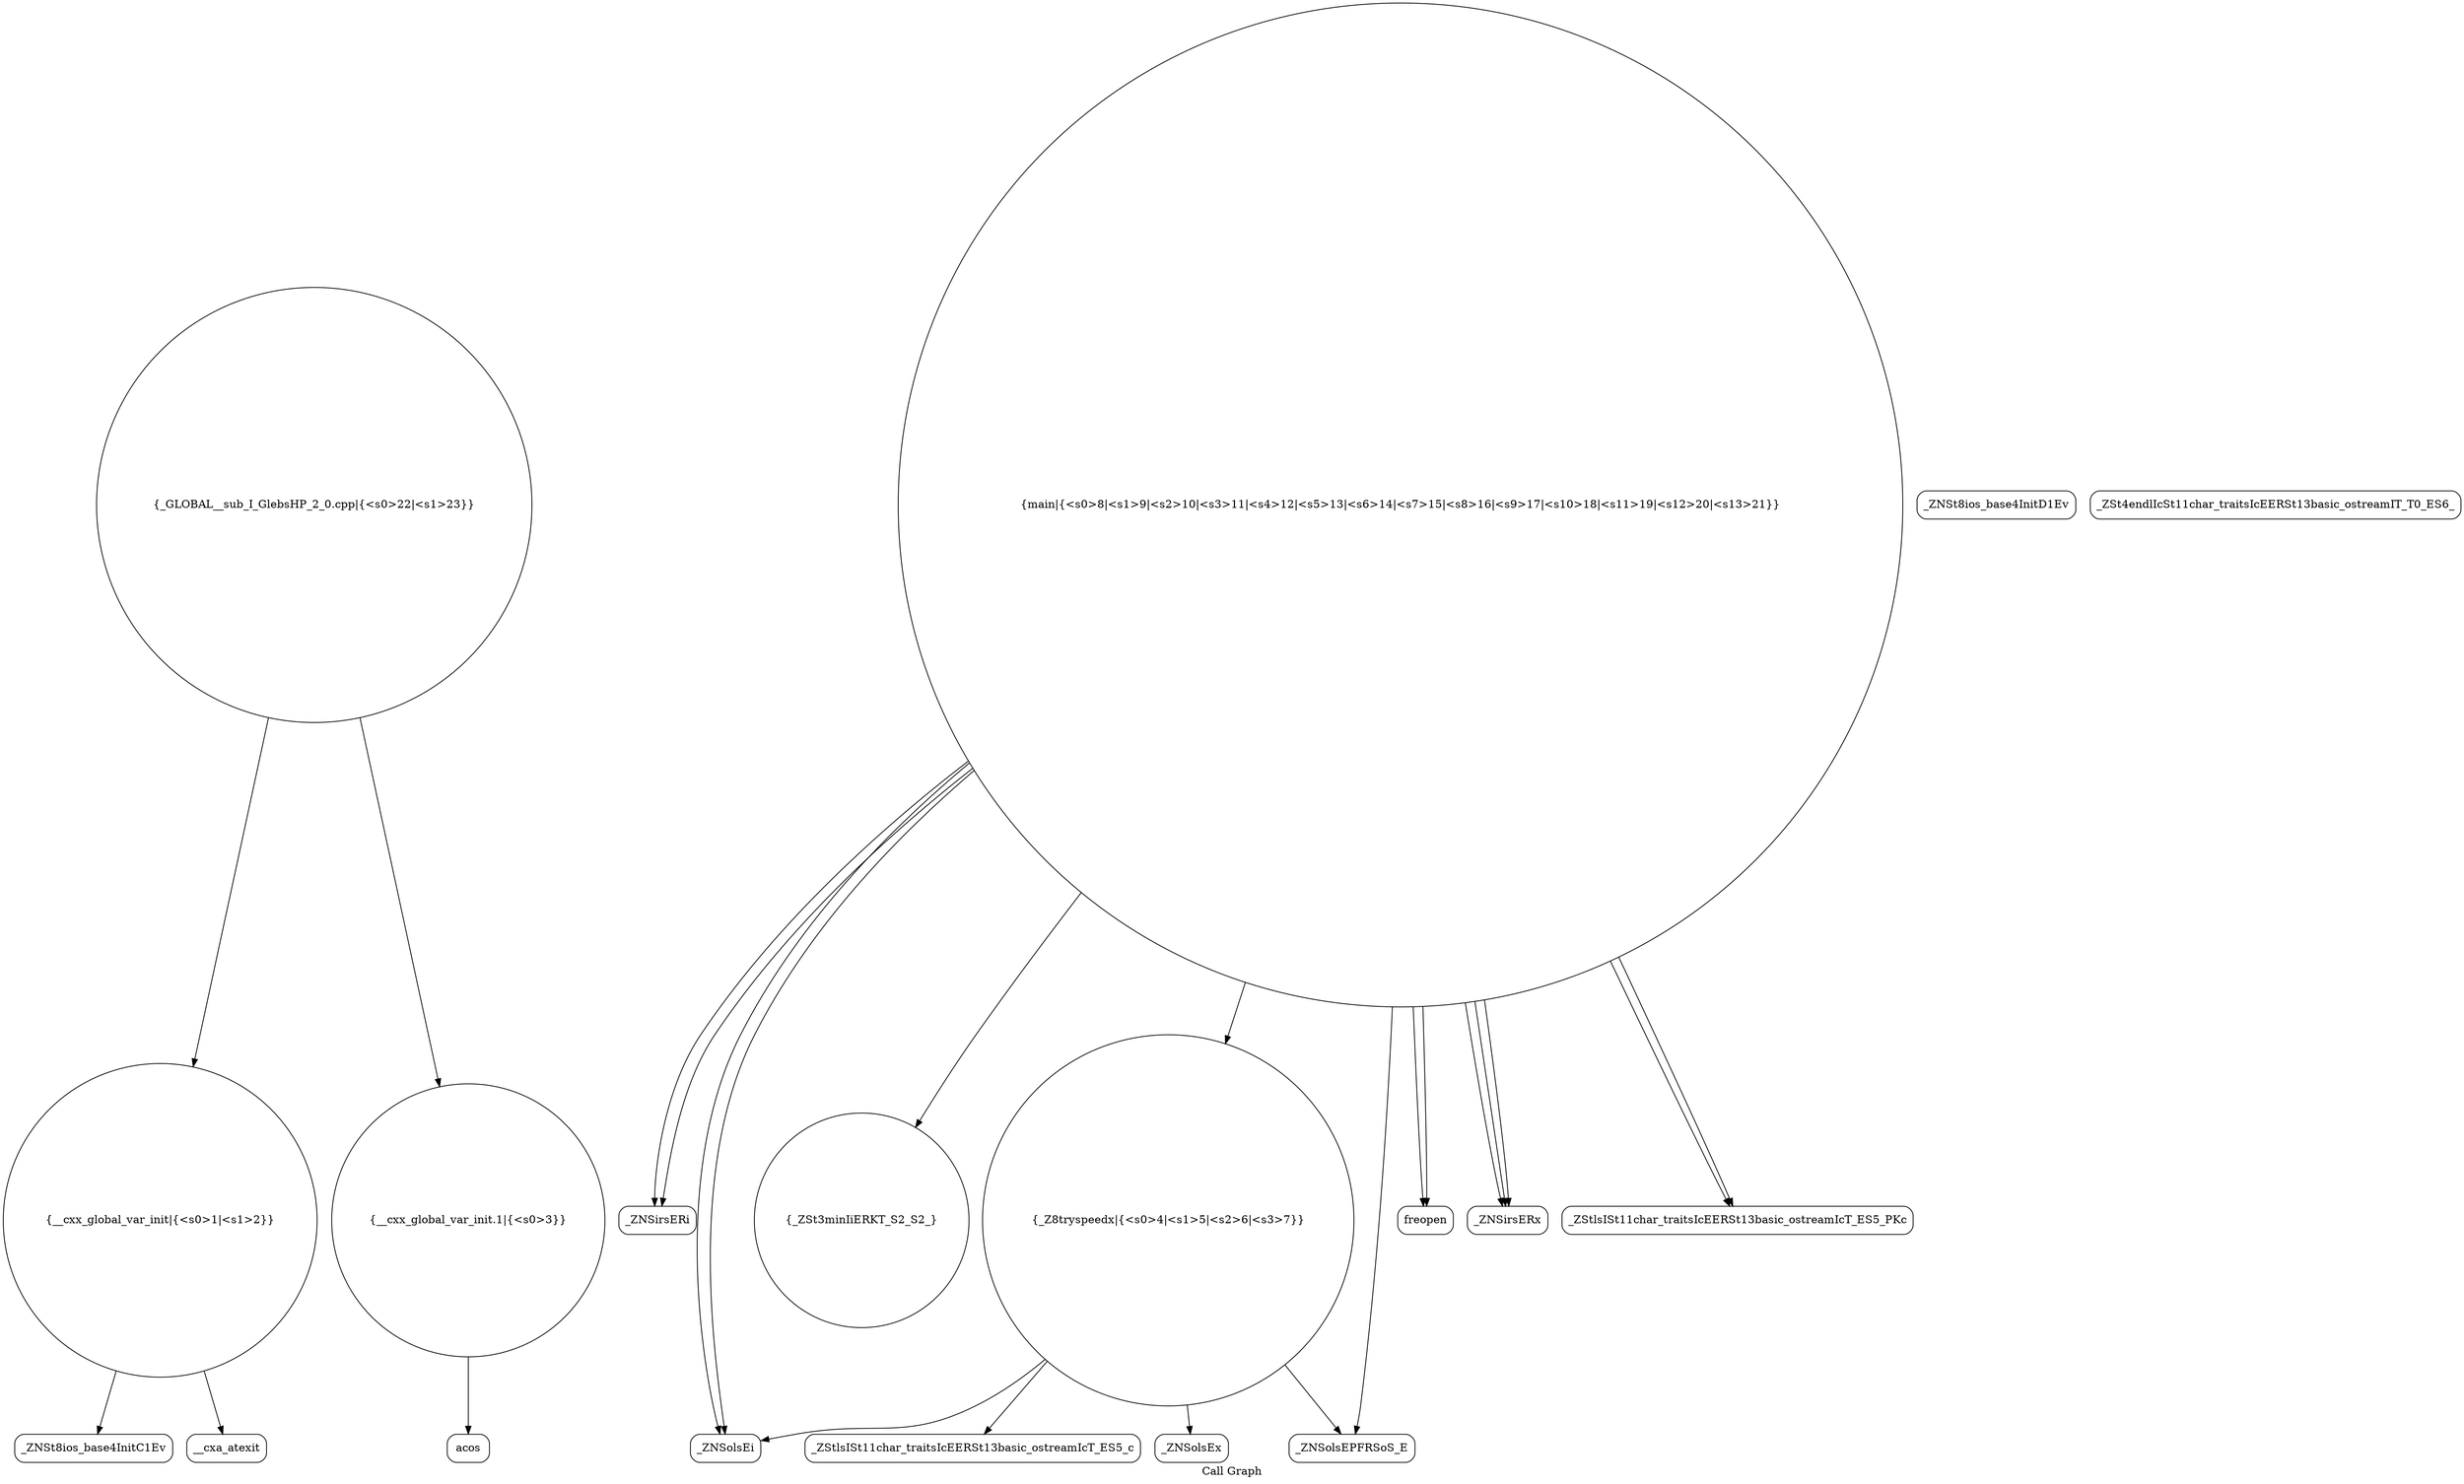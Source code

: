 digraph "Call Graph" {
	label="Call Graph";

	Node0x559d602fecf0 [shape=record,shape=circle,label="{__cxx_global_var_init|{<s0>1|<s1>2}}"];
	Node0x559d602fecf0:s0 -> Node0x559d602ff180[color=black];
	Node0x559d602fecf0:s1 -> Node0x559d602ff280[color=black];
	Node0x559d602ff480 [shape=record,shape=Mrecord,label="{_ZStlsISt11char_traitsIcEERSt13basic_ostreamIcT_ES5_c}"];
	Node0x559d602ff800 [shape=record,shape=Mrecord,label="{_ZNSirsERi}"];
	Node0x559d602ff200 [shape=record,shape=Mrecord,label="{_ZNSt8ios_base4InitD1Ev}"];
	Node0x559d602ff580 [shape=record,shape=Mrecord,label="{_ZNSolsEi}"];
	Node0x559d602ff900 [shape=record,shape=circle,label="{_ZSt3minIiERKT_S2_S2_}"];
	Node0x559d602ff300 [shape=record,shape=circle,label="{__cxx_global_var_init.1|{<s0>3}}"];
	Node0x559d602ff300:s0 -> Node0x559d602ff380[color=black];
	Node0x559d602ff680 [shape=record,shape=Mrecord,label="{_ZSt4endlIcSt11char_traitsIcEERSt13basic_ostreamIT_T0_ES6_}"];
	Node0x559d602ffa00 [shape=record,shape=circle,label="{_GLOBAL__sub_I_GlebsHP_2_0.cpp|{<s0>22|<s1>23}}"];
	Node0x559d602ffa00:s0 -> Node0x559d602fecf0[color=black];
	Node0x559d602ffa00:s1 -> Node0x559d602ff300[color=black];
	Node0x559d602ff400 [shape=record,shape=circle,label="{_Z8tryspeedx|{<s0>4|<s1>5|<s2>6|<s3>7}}"];
	Node0x559d602ff400:s0 -> Node0x559d602ff500[color=black];
	Node0x559d602ff400:s1 -> Node0x559d602ff480[color=black];
	Node0x559d602ff400:s2 -> Node0x559d602ff580[color=black];
	Node0x559d602ff400:s3 -> Node0x559d602ff600[color=black];
	Node0x559d602ff780 [shape=record,shape=Mrecord,label="{freopen}"];
	Node0x559d602ff180 [shape=record,shape=Mrecord,label="{_ZNSt8ios_base4InitC1Ev}"];
	Node0x559d602ff500 [shape=record,shape=Mrecord,label="{_ZNSolsEx}"];
	Node0x559d602ff880 [shape=record,shape=Mrecord,label="{_ZNSirsERx}"];
	Node0x559d602ff280 [shape=record,shape=Mrecord,label="{__cxa_atexit}"];
	Node0x559d602ff600 [shape=record,shape=Mrecord,label="{_ZNSolsEPFRSoS_E}"];
	Node0x559d602ff980 [shape=record,shape=Mrecord,label="{_ZStlsISt11char_traitsIcEERSt13basic_ostreamIcT_ES5_PKc}"];
	Node0x559d602ff380 [shape=record,shape=Mrecord,label="{acos}"];
	Node0x559d602ff700 [shape=record,shape=circle,label="{main|{<s0>8|<s1>9|<s2>10|<s3>11|<s4>12|<s5>13|<s6>14|<s7>15|<s8>16|<s9>17|<s10>18|<s11>19|<s12>20|<s13>21}}"];
	Node0x559d602ff700:s0 -> Node0x559d602ff780[color=black];
	Node0x559d602ff700:s1 -> Node0x559d602ff780[color=black];
	Node0x559d602ff700:s2 -> Node0x559d602ff800[color=black];
	Node0x559d602ff700:s3 -> Node0x559d602ff800[color=black];
	Node0x559d602ff700:s4 -> Node0x559d602ff880[color=black];
	Node0x559d602ff700:s5 -> Node0x559d602ff880[color=black];
	Node0x559d602ff700:s6 -> Node0x559d602ff880[color=black];
	Node0x559d602ff700:s7 -> Node0x559d602ff400[color=black];
	Node0x559d602ff700:s8 -> Node0x559d602ff900[color=black];
	Node0x559d602ff700:s9 -> Node0x559d602ff980[color=black];
	Node0x559d602ff700:s10 -> Node0x559d602ff580[color=black];
	Node0x559d602ff700:s11 -> Node0x559d602ff980[color=black];
	Node0x559d602ff700:s12 -> Node0x559d602ff580[color=black];
	Node0x559d602ff700:s13 -> Node0x559d602ff600[color=black];
}
